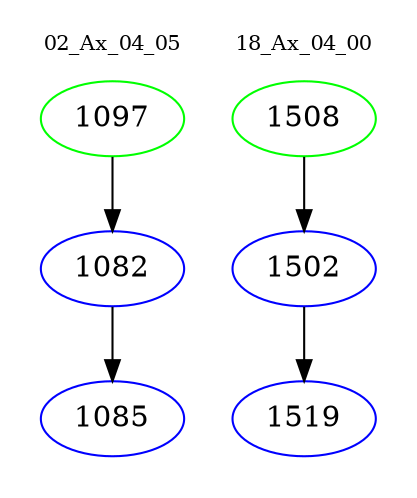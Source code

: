 digraph{
subgraph cluster_0 {
color = white
label = "02_Ax_04_05";
fontsize=10;
T0_1097 [label="1097", color="green"]
T0_1097 -> T0_1082 [color="black"]
T0_1082 [label="1082", color="blue"]
T0_1082 -> T0_1085 [color="black"]
T0_1085 [label="1085", color="blue"]
}
subgraph cluster_1 {
color = white
label = "18_Ax_04_00";
fontsize=10;
T1_1508 [label="1508", color="green"]
T1_1508 -> T1_1502 [color="black"]
T1_1502 [label="1502", color="blue"]
T1_1502 -> T1_1519 [color="black"]
T1_1519 [label="1519", color="blue"]
}
}
